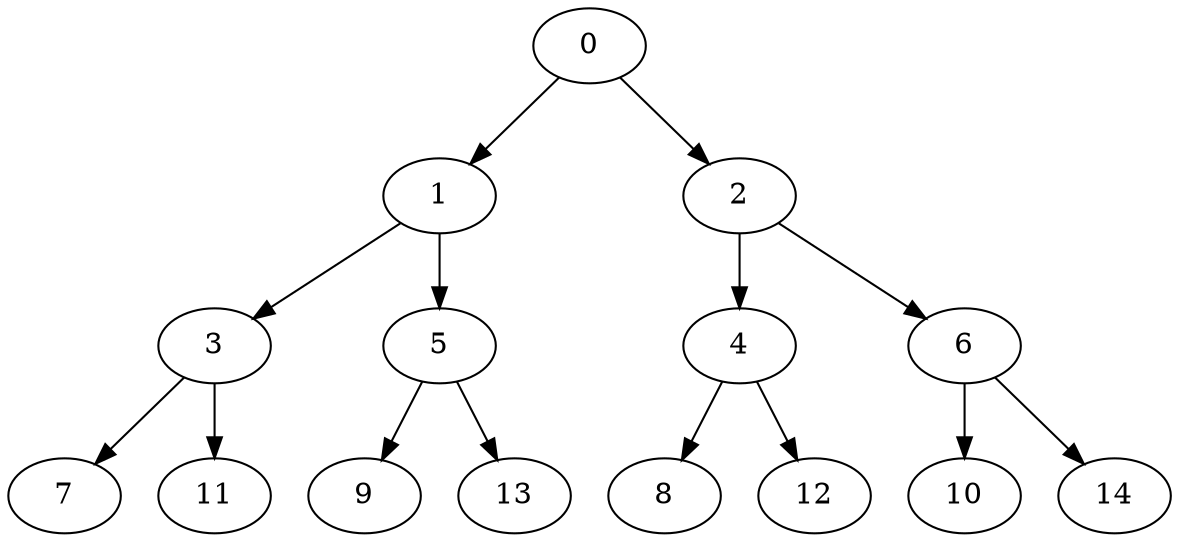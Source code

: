 digraph {

  0; 
  1; 2; 
  3; 4; 5; 6; 
  7; 8; 9; 10; 11; 12; 13; 14;
  
  0 -> 1 -> 3 -> 7;
            3 -> 11;
       1 -> 5 -> 9;
            5 -> 13;	    
  0 -> 2 -> 4 -> 8;
            4 -> 12;
       2 -> 6 -> 10;
            6 -> 14;
/*  
  subgraph {
   node [label="...",shape=plaintext]; 
   15; 16; 17; 18; 19; 20; 21; 22; 23; 24; 25; 26; 27; 28; 29; 30
  };

  7 -> 15; 7 -> 23;
  8 -> 16; 8 -> 24;
  9 -> 17; 9 -> 25;
  10 -> 18; 10 -> 26;
  11 -> 19; 11 -> 27;
  12 -> 20; 12 -> 28;
  13 -> 21; 13 -> 29;
  14 -> 22; 14 -> 30
*/
}